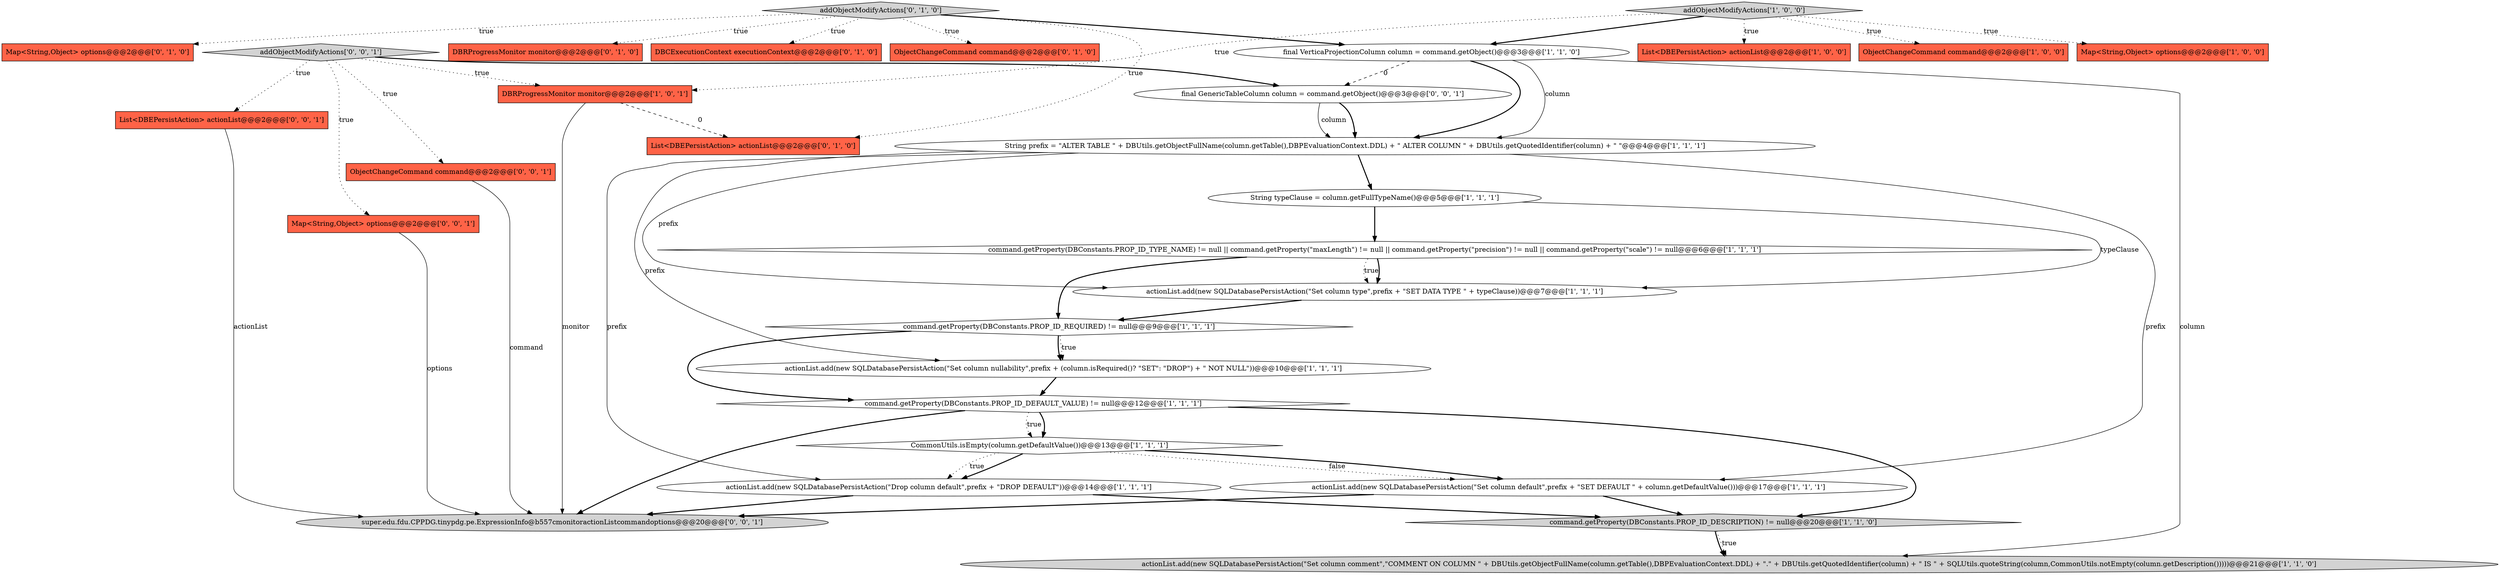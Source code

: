 digraph {
18 [style = filled, label = "DBRProgressMonitor monitor@@@2@@@['0', '1', '0']", fillcolor = tomato, shape = box image = "AAA0AAABBB2BBB"];
24 [style = filled, label = "List<DBEPersistAction> actionList@@@2@@@['0', '0', '1']", fillcolor = tomato, shape = box image = "AAA0AAABBB3BBB"];
19 [style = filled, label = "Map<String,Object> options@@@2@@@['0', '1', '0']", fillcolor = tomato, shape = box image = "AAA0AAABBB2BBB"];
4 [style = filled, label = "List<DBEPersistAction> actionList@@@2@@@['1', '0', '0']", fillcolor = tomato, shape = box image = "AAA0AAABBB1BBB"];
8 [style = filled, label = "command.getProperty(DBConstants.PROP_ID_REQUIRED) != null@@@9@@@['1', '1', '1']", fillcolor = white, shape = diamond image = "AAA0AAABBB1BBB"];
3 [style = filled, label = "command.getProperty(DBConstants.PROP_ID_DESCRIPTION) != null@@@20@@@['1', '1', '0']", fillcolor = lightgray, shape = diamond image = "AAA0AAABBB1BBB"];
5 [style = filled, label = "actionList.add(new SQLDatabasePersistAction(\"Set column comment\",\"COMMENT ON COLUMN \" + DBUtils.getObjectFullName(column.getTable(),DBPEvaluationContext.DDL) + \".\" + DBUtils.getQuotedIdentifier(column) + \" IS \" + SQLUtils.quoteString(column,CommonUtils.notEmpty(column.getDescription()))))@@@21@@@['1', '1', '0']", fillcolor = lightgray, shape = ellipse image = "AAA0AAABBB1BBB"];
23 [style = filled, label = "addObjectModifyActions['0', '1', '0']", fillcolor = lightgray, shape = diamond image = "AAA0AAABBB2BBB"];
22 [style = filled, label = "List<DBEPersistAction> actionList@@@2@@@['0', '1', '0']", fillcolor = tomato, shape = box image = "AAA1AAABBB2BBB"];
12 [style = filled, label = "command.getProperty(DBConstants.PROP_ID_TYPE_NAME) != null || command.getProperty(\"maxLength\") != null || command.getProperty(\"precision\") != null || command.getProperty(\"scale\") != null@@@6@@@['1', '1', '1']", fillcolor = white, shape = diamond image = "AAA0AAABBB1BBB"];
26 [style = filled, label = "ObjectChangeCommand command@@@2@@@['0', '0', '1']", fillcolor = tomato, shape = box image = "AAA0AAABBB3BBB"];
15 [style = filled, label = "actionList.add(new SQLDatabasePersistAction(\"Set column nullability\",prefix + (column.isRequired()? \"SET\": \"DROP\") + \" NOT NULL\"))@@@10@@@['1', '1', '1']", fillcolor = white, shape = ellipse image = "AAA0AAABBB1BBB"];
13 [style = filled, label = "command.getProperty(DBConstants.PROP_ID_DEFAULT_VALUE) != null@@@12@@@['1', '1', '1']", fillcolor = white, shape = diamond image = "AAA0AAABBB1BBB"];
0 [style = filled, label = "ObjectChangeCommand command@@@2@@@['1', '0', '0']", fillcolor = tomato, shape = box image = "AAA0AAABBB1BBB"];
9 [style = filled, label = "DBRProgressMonitor monitor@@@2@@@['1', '0', '1']", fillcolor = tomato, shape = box image = "AAA0AAABBB1BBB"];
6 [style = filled, label = "final VerticaProjectionColumn column = command.getObject()@@@3@@@['1', '1', '0']", fillcolor = white, shape = ellipse image = "AAA0AAABBB1BBB"];
20 [style = filled, label = "DBCExecutionContext executionContext@@@2@@@['0', '1', '0']", fillcolor = tomato, shape = box image = "AAA0AAABBB2BBB"];
14 [style = filled, label = "addObjectModifyActions['1', '0', '0']", fillcolor = lightgray, shape = diamond image = "AAA0AAABBB1BBB"];
16 [style = filled, label = "actionList.add(new SQLDatabasePersistAction(\"Set column type\",prefix + \"SET DATA TYPE \" + typeClause))@@@7@@@['1', '1', '1']", fillcolor = white, shape = ellipse image = "AAA0AAABBB1BBB"];
25 [style = filled, label = "Map<String,Object> options@@@2@@@['0', '0', '1']", fillcolor = tomato, shape = box image = "AAA0AAABBB3BBB"];
29 [style = filled, label = "super.edu.fdu.CPPDG.tinypdg.pe.ExpressionInfo@b557cmonitoractionListcommandoptions@@@20@@@['0', '0', '1']", fillcolor = lightgray, shape = ellipse image = "AAA0AAABBB3BBB"];
11 [style = filled, label = "String prefix = \"ALTER TABLE \" + DBUtils.getObjectFullName(column.getTable(),DBPEvaluationContext.DDL) + \" ALTER COLUMN \" + DBUtils.getQuotedIdentifier(column) + \" \"@@@4@@@['1', '1', '1']", fillcolor = white, shape = ellipse image = "AAA0AAABBB1BBB"];
21 [style = filled, label = "ObjectChangeCommand command@@@2@@@['0', '1', '0']", fillcolor = tomato, shape = box image = "AAA0AAABBB2BBB"];
27 [style = filled, label = "final GenericTableColumn column = command.getObject()@@@3@@@['0', '0', '1']", fillcolor = white, shape = ellipse image = "AAA0AAABBB3BBB"];
2 [style = filled, label = "String typeClause = column.getFullTypeName()@@@5@@@['1', '1', '1']", fillcolor = white, shape = ellipse image = "AAA0AAABBB1BBB"];
28 [style = filled, label = "addObjectModifyActions['0', '0', '1']", fillcolor = lightgray, shape = diamond image = "AAA0AAABBB3BBB"];
17 [style = filled, label = "CommonUtils.isEmpty(column.getDefaultValue())@@@13@@@['1', '1', '1']", fillcolor = white, shape = diamond image = "AAA0AAABBB1BBB"];
10 [style = filled, label = "actionList.add(new SQLDatabasePersistAction(\"Set column default\",prefix + \"SET DEFAULT \" + column.getDefaultValue()))@@@17@@@['1', '1', '1']", fillcolor = white, shape = ellipse image = "AAA0AAABBB1BBB"];
1 [style = filled, label = "Map<String,Object> options@@@2@@@['1', '0', '0']", fillcolor = tomato, shape = box image = "AAA0AAABBB1BBB"];
7 [style = filled, label = "actionList.add(new SQLDatabasePersistAction(\"Drop column default\",prefix + \"DROP DEFAULT\"))@@@14@@@['1', '1', '1']", fillcolor = white, shape = ellipse image = "AAA0AAABBB1BBB"];
6->11 [style = solid, label="column"];
14->4 [style = dotted, label="true"];
14->0 [style = dotted, label="true"];
11->10 [style = solid, label="prefix"];
28->26 [style = dotted, label="true"];
11->15 [style = solid, label="prefix"];
25->29 [style = solid, label="options"];
14->1 [style = dotted, label="true"];
17->7 [style = dotted, label="true"];
12->16 [style = dotted, label="true"];
13->17 [style = bold, label=""];
23->20 [style = dotted, label="true"];
6->11 [style = bold, label=""];
23->19 [style = dotted, label="true"];
16->8 [style = bold, label=""];
26->29 [style = solid, label="command"];
27->11 [style = bold, label=""];
10->29 [style = bold, label=""];
13->17 [style = dotted, label="true"];
3->5 [style = bold, label=""];
11->2 [style = bold, label=""];
10->3 [style = bold, label=""];
12->16 [style = bold, label=""];
7->3 [style = bold, label=""];
28->27 [style = bold, label=""];
9->29 [style = solid, label="monitor"];
23->22 [style = dotted, label="true"];
27->11 [style = solid, label="column"];
23->6 [style = bold, label=""];
8->15 [style = dotted, label="true"];
28->25 [style = dotted, label="true"];
11->16 [style = solid, label="prefix"];
17->10 [style = dotted, label="false"];
23->21 [style = dotted, label="true"];
23->18 [style = dotted, label="true"];
7->29 [style = bold, label=""];
13->29 [style = bold, label=""];
15->13 [style = bold, label=""];
8->13 [style = bold, label=""];
14->6 [style = bold, label=""];
28->24 [style = dotted, label="true"];
11->7 [style = solid, label="prefix"];
13->3 [style = bold, label=""];
24->29 [style = solid, label="actionList"];
6->27 [style = dashed, label="0"];
17->7 [style = bold, label=""];
6->5 [style = solid, label="column"];
3->5 [style = dotted, label="true"];
2->16 [style = solid, label="typeClause"];
12->8 [style = bold, label=""];
28->9 [style = dotted, label="true"];
17->10 [style = bold, label=""];
8->15 [style = bold, label=""];
2->12 [style = bold, label=""];
9->22 [style = dashed, label="0"];
14->9 [style = dotted, label="true"];
}
